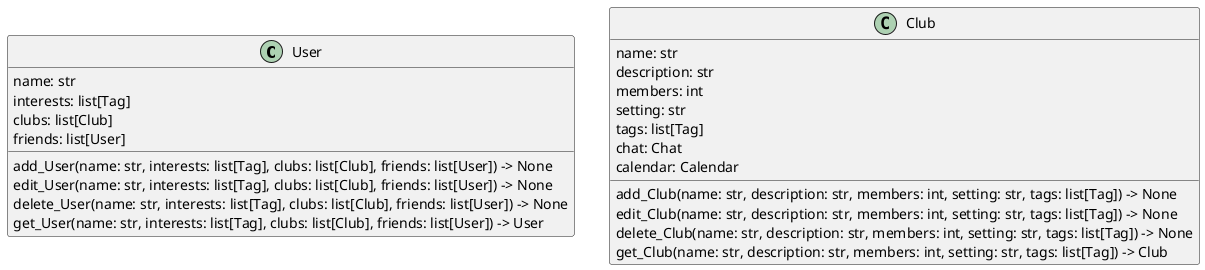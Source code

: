 @startuml classes
set namespaceSeparator none
class User {
    name: str
    interests: list[Tag]
    clubs: list[Club]
    friends: list[User]

    add_User(name: str, interests: list[Tag], clubs: list[Club], friends: list[User]) -> None
    edit_User(name: str, interests: list[Tag], clubs: list[Club], friends: list[User]) -> None
    delete_User(name: str, interests: list[Tag], clubs: list[Club], friends: list[User]) -> None
    get_User(name: str, interests: list[Tag], clubs: list[Club], friends: list[User]) -> User
}

class Club {
    name: str
    description: str
    members: int
    setting: str
    tags: list[Tag]
    chat: Chat
    calendar: Calendar

    add_Club(name: str, description: str, members: int, setting: str, tags: list[Tag]) -> None
    edit_Club(name: str, description: str, members: int, setting: str, tags: list[Tag]) -> None
    delete_Club(name: str, description: str, members: int, setting: str, tags: list[Tag]) -> None
    get_Club(name: str, description: str, members: int, setting: str, tags: list[Tag]) -> Club
}
@enduml
